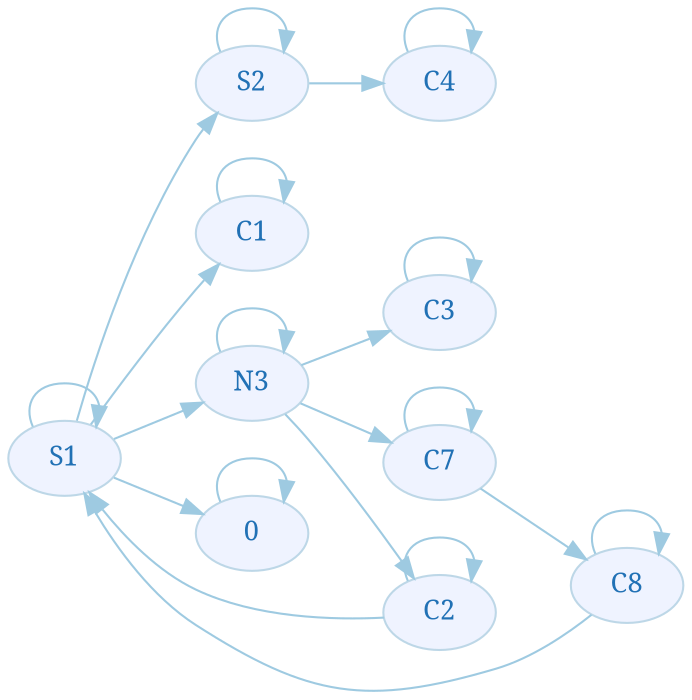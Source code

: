 digraph G {
    rankdir=LR;
    fontname="sans-serif";
    penwidth="0.1";
    edge [comment="Wildcard edge", 
          fontname="sans-serif", 
          fontsize=10, 
          colorscheme="blues3", 
          color=2, 
          fontcolor=3];
    node [fontname="serif", 
          fontsize=13, 
          fillcolor="1", 
          colorscheme="blues4", 
          color="2", 
          fontcolor="4", 
          style="filled"];
    "S1";
    "S2";
    "C1";
    "C2";
    "C3";
    "C4";
    "C7";
    "C8";
    "N3";
    "0";
    "S1" -> "S1";
    "S2" -> "S2";
    "C1" -> "C1";
    "C2" -> "C2";
    "C3" -> "C3";
    "C4" -> "C4";
    "C7" -> "C7";
    "C8" -> "C8";
    "N3" -> "N3";
    "0" -> "0";
    "S1" -> "C1";
    "S1" -> "0";
    "S1" -> "N3";
    "S1" -> "S2";
    "S2" -> "C4";
    "C2" -> "S1";
    "C7" -> "C8";
    "C8" -> "S1";
    "N3" -> "C2";
    "N3" -> "C3";
    "N3" -> "C7";
}
